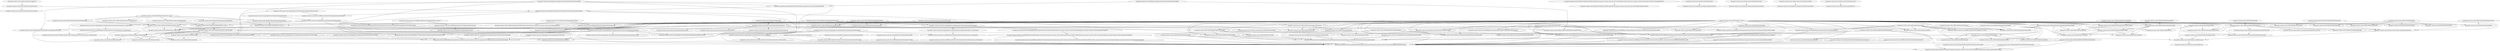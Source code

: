 digraph G {
  "org.apache.commons.math.ode.nonstiff$AdaptiveStepsizeIntegrator#filterStep(double,boolean,boolean)" -> "org.apache.commons.math.ode.nonstiff$EmbeddedRungeKuttaIntegrator#integrate(org.apache.commons.math.ode.ExpandableStatefulODE,double)";
  "org.apache.commons.math.ode.nonstiff$EmbeddedRungeKuttaIntegrator#integrate(org.apache.commons.math.ode.ExpandableStatefulODE,double)" -> "org.apache.commons.math.ode$AbstractIntegrator#integrate(org.apache.commons.math.ode.FirstOrderDifferentialEquations,double,double[],double,double[])";
  "org.apache.commons.math.util$FastMath#<clinit>()" -> "org.apache.commons.math.util$FastMath#nextUp(double)";
  "org.apache.commons.math.util$FastMath#<clinit>()" -> "org.apache.commons.math.util$FastMath#toRadians(double)";
  "org.apache.commons.math.util$FastMath#<clinit>()" -> "org.apache.commons.math.util$Precision#equals(float,float,float)";
  "org.apache.commons.math.util$FastMath#<clinit>()" -> "org.apache.commons.math.util$FastMath#log(double,double[])";
  "org.apache.commons.math.util$FastMath#<clinit>()" -> "org.apache.commons.math.util$FastMath#tan(double)";
  "org.apache.commons.math.util$FastMath#<clinit>()" -> "org.apache.commons.math.ode.nonstiff$DormandPrince853Integrator#<clinit>()";
  "org.apache.commons.math.util$FastMath#<clinit>()" -> "org.apache.commons.math.ode.nonstiff$AdaptiveStepsizeIntegrator#filterStep(double,boolean,boolean)";
  "org.apache.commons.math.util$FastMath#<clinit>()" -> "org.apache.commons.math.util$FastMath#cos(double)";
  "org.apache.commons.math.util$FastMath#<clinit>()" -> "org.apache.commons.math.util$FastMath#log10(double)";
  "org.apache.commons.math.util$FastMath#<clinit>()" -> "org.apache.commons.math.ode.nonstiff$AdaptiveStepsizeIntegrator#setStepSizeControl(double,double,double,double)";
  "org.apache.commons.math.util$FastMath#<clinit>()" -> "org.apache.commons.math.util$FastMath#expm1(double,double[])";
  "org.apache.commons.math.util$FastMath#<clinit>()" -> "org.apache.commons.math.util$FastMath#cosQ(double,double)";
  "org.apache.commons.math.util$FastMath#<clinit>()" -> "org.apache.commons.math.util$FastMath#expm1(double)";
  "org.apache.commons.math.util$FastMath#<clinit>()" -> "org.apache.commons.math.util$Precision#round(float,int,int)";
  "org.apache.commons.math.util$FastMath#<clinit>()" -> "org.apache.commons.math.util$FastMath#nextUp(float)";
  "org.apache.commons.math.util$FastMath#<clinit>()" -> "org.apache.commons.math.util$Precision#equalsIncludingNaN(float,float,float)";
  "org.apache.commons.math.util$FastMath#<clinit>()" -> "org.apache.commons.math.util$FastMath#cbrt(double)";
  "org.apache.commons.math.util$FastMath#<clinit>()" -> "org.apache.commons.math.util$FastMath#exp(double,double,double[])";
  "org.apache.commons.math.util$FastMath#<clinit>()" -> "org.apache.commons.math.util$FastMath#tanh(double)";
  "org.apache.commons.math.util$FastMath#<clinit>()" -> "org.apache.commons.math.util$FastMath#ulp(float)";
  "org.apache.commons.math.util$FastMath#<clinit>()" -> "org.apache.commons.math.util$FastMath#atanh(double)";
  "org.apache.commons.math.util$FastMath#<clinit>()" -> "org.apache.commons.math.ode.nonstiff$EmbeddedRungeKuttaIntegrator#integrate(org.apache.commons.math.ode.ExpandableStatefulODE,double)";
  "org.apache.commons.math.util$FastMath#<clinit>()" -> "org.apache.commons.math.util$FastMath#hypot(double,double)";
  "org.apache.commons.math.util$FastMath#<clinit>()" -> "org.apache.commons.math.util$FastMath#atan(double)";
  "org.apache.commons.math.util$FastMath#<clinit>()" -> "org.apache.commons.math.ode.nonstiff$AdaptiveStepsizeIntegrator#initializeStep(boolean,int,double[],double,double[],double[],double[],double[])";
  "org.apache.commons.math.util$FastMath#<clinit>()" -> "org.apache.commons.math.util$Precision#equals(double,double,double)";
  "org.apache.commons.math.util$FastMath#<clinit>()" -> "org.apache.commons.math.util$FastMath#log(double)";
  "org.apache.commons.math.util$FastMath#<clinit>()" -> "org.apache.commons.math.util$FastMath#acos(double)";
  "org.apache.commons.math.util$FastMath#<clinit>()" -> "org.apache.commons.math.util$FastMath#ulp(double)";
  "org.apache.commons.math.util$FastMath#<clinit>()" -> "org.apache.commons.math.util$FastMath#log1p(double)";
  "org.apache.commons.math.util$FastMath#<clinit>()" -> "org.apache.commons.math.util$FastMath#toDegrees(double)";
  "org.apache.commons.math.util$FastMath#<clinit>()" -> "org.apache.commons.math.ode.nonstiff$DormandPrince853Integrator#estimateError(double[][],double[],double[],double)";
  "org.apache.commons.math.util$FastMath#<clinit>()" -> "org.apache.commons.math.util$FastMath#main(java.lang.String[])";
  "org.apache.commons.math.util$FastMath#<clinit>()" -> "org.apache.commons.math.util$FastMath#round(float)";
  "org.apache.commons.math.util$FastMath#<clinit>()" -> "org.apache.commons.math.util$Precision#equalsIncludingNaN(double,double,double)";
  "org.apache.commons.math.util$FastMath#<clinit>()" -> "org.apache.commons.math.util$FastMath#cosh(double)";
  "org.apache.commons.math.util$FastMath#<clinit>()" -> "org.apache.commons.math.util$FastMath#asin(double)";
  "org.apache.commons.math.util$FastMath#<clinit>()" -> "org.apache.commons.math.util$FastMath#log(double,double)";
  "org.apache.commons.math.util$FastMath#<clinit>()" -> "org.apache.commons.math.util$FastMath#sin(double)";
  "org.apache.commons.math.util$FastMath#<clinit>()" -> "org.apache.commons.math.util$FastMath#reducePayneHanek(double,double[])";
  "org.apache.commons.math.util$FastMath#<clinit>()" -> "org.apache.commons.math.ode$AbstractIntegrator#sanityChecks(org.apache.commons.math.ode.ExpandableStatefulODE,double)";
  "org.apache.commons.math.util$FastMath#<clinit>()" -> "org.apache.commons.math.util$FastMath#tanQ(double,double,boolean)";
  "org.apache.commons.math.util$FastMath#<clinit>()" -> "org.apache.commons.math.util$Precision#equals(double,double,int)";
  "org.apache.commons.math.util$FastMath#<clinit>()" -> "org.apache.commons.math.util$FastMath$ExpFracTable#<clinit>()";
  "org.apache.commons.math.util$FastMath#<clinit>()" -> "org.apache.commons.math.util$FastMath#pow(double,double)";
  "org.apache.commons.math.util$FastMath#<clinit>()" -> "org.apache.commons.math.util$FastMath#acosh(double)";
  "org.apache.commons.math.util$FastMath#<clinit>()" -> "org.apache.commons.math.util$FastMath#exp(double)";
  "org.apache.commons.math.util$FastMath#<clinit>()" -> "org.apache.commons.math.util$Precision#roundUnscaled(double,double,int)";
  "org.apache.commons.math.util$FastMath#<clinit>()" -> "org.apache.commons.math.ode.nonstiff$AdaptiveStepsizeIntegrator#setStepSizeControl(double,double,double[],double[])";
  "org.apache.commons.math.util$FastMath#<clinit>()" -> "org.apache.commons.math.util$FastMath#sinQ(double,double)";
  "org.apache.commons.math.util$FastMath#<clinit>()" -> "org.apache.commons.math.util$FastMath#asinh(double)";
  "org.apache.commons.math.util$FastMath#<clinit>()" -> "org.apache.commons.math.ode.nonstiff$AdaptiveStepsizeIntegrator#resetInternalState()";
  "org.apache.commons.math.util$FastMath#<clinit>()" -> "org.apache.commons.math.util$FastMath$lnMant#<clinit>()";
  "org.apache.commons.math.util$FastMath#<clinit>()" -> "org.apache.commons.math.util$FastMath#atan2(double,double)";
  "org.apache.commons.math.util$FastMath#<clinit>()" -> "org.apache.commons.math.util$FastMath#round(double)";
  "org.apache.commons.math.util$FastMath#<clinit>()" -> "org.apache.commons.math.util$FastMath#atan(double,double,boolean)";
  "org.apache.commons.math.util$FastMath#<clinit>()" -> "org.apache.commons.math.util$FastMath$ExpIntTable#<clinit>()";
  "org.apache.commons.math.util$FastMath#<clinit>()" -> "org.apache.commons.math.util$FastMath#sinh(double)";
  "org.apache.commons.math.util$FastMath#<clinit>()" -> "org.apache.commons.math.util$FastMath#ceil(double)";
  "org.apache.commons.math.util$FastMath#<clinit>()" -> "org.apache.commons.math.util$FastMath#rint(double)";
  "org.apache.commons.math.util$FastMath#<clinit>()" -> "org.apache.commons.math.util$Precision#equals(float,float,int)";
  "org.apache.commons.math.ode$AbstractIntegrator#addEventHandler(org.apache.commons.math.ode.events.EventHandler,double,double,int,org.apache.commons.math.analysis.solvers.UnivariateRealSolver)" -> "org.apache.commons.math.ode$AbstractIntegrator#addEventHandler(org.apache.commons.math.ode.events.EventHandler,double,double,int)";
  "org.apache.commons.math.ode.sampling$AbstractStepInterpolator#reinitialize(double[],boolean,org.apache.commons.math.ode.EquationsMapper,org.apache.commons.math.ode.EquationsMapper[])" -> "org.apache.commons.math.ode.nonstiff$RungeKuttaStepInterpolator#reinitialize(org.apache.commons.math.ode.AbstractIntegrator,double[],double[][],boolean,org.apache.commons.math.ode.EquationsMapper,org.apache.commons.math.ode.EquationsMapper[])";
  "org.apache.commons.math.ode.nonstiff$RungeKuttaStepInterpolator#reinitialize(org.apache.commons.math.ode.AbstractIntegrator,double[],double[][],boolean,org.apache.commons.math.ode.EquationsMapper,org.apache.commons.math.ode.EquationsMapper[])" -> "org.apache.commons.math.ode.nonstiff$DormandPrince853StepInterpolator#reinitialize(org.apache.commons.math.ode.AbstractIntegrator,double[],double[][],boolean,org.apache.commons.math.ode.EquationsMapper,org.apache.commons.math.ode.EquationsMapper[])";
  "org.apache.commons.math.ode.nonstiff$RungeKuttaStepInterpolator#reinitialize(org.apache.commons.math.ode.AbstractIntegrator,double[],double[][],boolean,org.apache.commons.math.ode.EquationsMapper,org.apache.commons.math.ode.EquationsMapper[])" -> "org.apache.commons.math.ode.nonstiff$EmbeddedRungeKuttaIntegrator#integrate(org.apache.commons.math.ode.ExpandableStatefulODE,double)";
  "org.apache.commons.math.ode.sampling$AbstractStepInterpolator#readBaseExternal(java.io.ObjectInput)" -> "org.apache.commons.math.ode.nonstiff$RungeKuttaStepInterpolator#readExternal(java.io.ObjectInput)";
  "org.apache.commons.math.ode.nonstiff$RungeKuttaStepInterpolator#readExternal(java.io.ObjectInput)" -> "org.apache.commons.math.ode.nonstiff$DormandPrince853StepInterpolator#readExternal(java.io.ObjectInput)";
  "org.apache.commons.math.util$FastMath#abs(double)" -> "org.apache.commons.math.ode$AbstractIntegrator#sanityChecks(org.apache.commons.math.ode.ExpandableStatefulODE,double)";
  "org.apache.commons.math.util$FastMath#abs(double)" -> "org.apache.commons.math.ode.nonstiff$AdaptiveStepsizeIntegrator#setStepSizeControl(double,double,double[],double[])";
  "org.apache.commons.math.util$FastMath#abs(double)" -> "org.apache.commons.math.util$FastMath#hypot(double,double)";
  "org.apache.commons.math.util$FastMath#abs(double)" -> "org.apache.commons.math.util$FastMath#ulp(double)";
  "org.apache.commons.math.util$FastMath#abs(double)" -> "org.apache.commons.math.ode.nonstiff$AdaptiveStepsizeIntegrator#filterStep(double,boolean,boolean)";
  "org.apache.commons.math.util$FastMath#abs(double)" -> "org.apache.commons.math.ode.nonstiff$AdaptiveStepsizeIntegrator#initializeStep(boolean,int,double[],double,double[],double[],double[],double[])";
  "org.apache.commons.math.util$FastMath#abs(double)" -> "org.apache.commons.math.ode.nonstiff$DormandPrince853Integrator#estimateError(double[][],double[],double[],double)";
  "org.apache.commons.math.util$FastMath#abs(double)" -> "org.apache.commons.math.ode.nonstiff$AdaptiveStepsizeIntegrator#setStepSizeControl(double,double,double,double)";
  "org.apache.commons.math.util$FastMath#abs(double)" -> "org.apache.commons.math.util$Precision#equalsIncludingNaN(double,double,double)";
  "org.apache.commons.math.util$FastMath#abs(double)" -> "org.apache.commons.math.util$Precision#equals(double,double,double)";
  "org.apache.commons.math.util$FastMath#abs(double)" -> "org.apache.commons.math.ode.nonstiff$EmbeddedRungeKuttaIntegrator#integrate(org.apache.commons.math.ode.ExpandableStatefulODE,double)";
  "org.apache.commons.math.ode$AbstractIntegrator#sanityChecks(org.apache.commons.math.ode.ExpandableStatefulODE,double)" -> "org.apache.commons.math.ode.nonstiff$AdaptiveStepsizeIntegrator#sanityChecks(org.apache.commons.math.ode.ExpandableStatefulODE,double)";
  "org.apache.commons.math.ode$ExpandableStatefulODE#setCompleteState(double[])" -> "org.apache.commons.math.ode.nonstiff$EmbeddedRungeKuttaIntegrator#integrate(org.apache.commons.math.ode.ExpandableStatefulODE,double)";
  "org.apache.commons.math.ode.sampling$AbstractStepInterpolator#setInterpolatedTime(double)" -> "org.apache.commons.math.ode.sampling$AbstractStepInterpolator#storeTime(double)";
  "org.apache.commons.math.ode.sampling$AbstractStepInterpolator#setInterpolatedTime(double)" -> "org.apache.commons.math.ode$AbstractIntegrator#acceptStep(org.apache.commons.math.ode.sampling.AbstractStepInterpolator,double[],double[],double)";
  "org.apache.commons.math.ode.sampling$AbstractStepInterpolator#setInterpolatedTime(double)" -> "org.apache.commons.math.ode.nonstiff$RungeKuttaStepInterpolator#readExternal(java.io.ObjectInput)";
  "org.apache.commons.math.ode.sampling$AbstractStepInterpolator#storeTime(double)" -> "org.apache.commons.math.ode.nonstiff$EmbeddedRungeKuttaIntegrator#integrate(org.apache.commons.math.ode.ExpandableStatefulODE,double)";
  "org.apache.commons.math.ode.sampling$AbstractStepInterpolator#storeTime(double)" -> "org.apache.commons.math.ode.nonstiff$DormandPrince853StepInterpolator#storeTime(double)";
  "org.apache.commons.math.util$Incrementor#incrementCount()" -> "org.apache.commons.math.ode$AbstractIntegrator#computeDerivatives(double,double[],double[])";
  "org.apache.commons.math.util$Incrementor#incrementCount()" -> "org.apache.commons.math.util$Incrementor#incrementCount(int)";
  "org.apache.commons.math.ode$AbstractIntegrator#computeDerivatives(double,double[],double[])" -> "org.apache.commons.math.ode.nonstiff$EmbeddedRungeKuttaIntegrator#integrate(org.apache.commons.math.ode.ExpandableStatefulODE,double)";
  "org.apache.commons.math.ode$AbstractIntegrator#computeDerivatives(double,double[],double[])" -> "org.apache.commons.math.ode$AbstractIntegrator#acceptStep(org.apache.commons.math.ode.sampling.AbstractStepInterpolator,double[],double[],double)";
  "org.apache.commons.math.ode$AbstractIntegrator#computeDerivatives(double,double[],double[])" -> "org.apache.commons.math.ode.nonstiff$DormandPrince853StepInterpolator#doFinalize()";
  "org.apache.commons.math.ode$AbstractIntegrator#computeDerivatives(double,double[],double[])" -> "org.apache.commons.math.ode.nonstiff$AdaptiveStepsizeIntegrator#initializeStep(boolean,int,double[],double,double[],double[],double[],double[])";
  "org.apache.commons.math.util$Precision#equals(float,float,int)" -> "org.apache.commons.math.util$Precision#equalsIncludingNaN(float,float,int)";
  "org.apache.commons.math.util$Precision#equals(float,float,int)" -> "org.apache.commons.math.util$Precision#equalsIncludingNaN(float,float)";
  "org.apache.commons.math.util$Precision#equals(float,float,int)" -> "org.apache.commons.math.util$Precision#equals(float,float,float)";
  "org.apache.commons.math.util$Precision#equals(float,float,int)" -> "org.apache.commons.math.util$Precision#equals(float,float)";
  "org.apache.commons.math.util$FastMath#log(double,double[])" -> "org.apache.commons.math.util$FastMath#log(double)";
  "org.apache.commons.math.util$FastMath#log(double,double[])" -> "org.apache.commons.math.util$FastMath#pow(double,double)";
  "org.apache.commons.math.util$FastMath#log(double,double[])" -> "org.apache.commons.math.util$FastMath#log1p(double)";
  "org.apache.commons.math.util$FastMath#log(double,double[])" -> "org.apache.commons.math.util$FastMath#log10(double)";
  "org.apache.commons.math.util$FastMath#log(double)" -> "org.apache.commons.math.util$FastMath#asinh(double)";
  "org.apache.commons.math.util$FastMath#log(double)" -> "org.apache.commons.math.util$FastMath#acosh(double)";
  "org.apache.commons.math.util$FastMath#log(double)" -> "org.apache.commons.math.util$FastMath#atanh(double)";
  "org.apache.commons.math.util$FastMath#log(double)" -> "org.apache.commons.math.util$FastMath#log(double,double)";
  "org.apache.commons.math.util$FastMathLiteralArrays#<clinit>()" -> "org.apache.commons.math.util$FastMath$lnMant#<clinit>()";
  "org.apache.commons.math.util$FastMathLiteralArrays#<clinit>()" -> "org.apache.commons.math.util$FastMathLiteralArrays#loadExpIntB()";
  "org.apache.commons.math.util$FastMathLiteralArrays#<clinit>()" -> "org.apache.commons.math.util$FastMathLiteralArrays#loadExpIntA()";
  "org.apache.commons.math.util$FastMathLiteralArrays#<clinit>()" -> "org.apache.commons.math.util$FastMathLiteralArrays#loadLnMant()";
  "org.apache.commons.math.util$FastMathLiteralArrays#<clinit>()" -> "org.apache.commons.math.util$FastMath$ExpIntTable#<clinit>()";
  "org.apache.commons.math.util$FastMathLiteralArrays#<clinit>()" -> "org.apache.commons.math.util$FastMathLiteralArrays#loadExpFracA()";
  "org.apache.commons.math.util$FastMathLiteralArrays#<clinit>()" -> "org.apache.commons.math.util$FastMathLiteralArrays#loadExpFracB()";
  "org.apache.commons.math.util$FastMathLiteralArrays#<clinit>()" -> "org.apache.commons.math.util$FastMath$ExpFracTable#<clinit>()";
  "org.apache.commons.math.util$FastMath$lnMant#<clinit>()" -> "org.apache.commons.math.util$FastMath#log(double,double[])";
  "org.apache.commons.math.util$FastMath$lnMant#<clinit>()" -> "org.apache.commons.math.util$FastMath#main(java.lang.String[])";
  "org.apache.commons.math.ode.nonstiff$DormandPrince853StepInterpolator#storeTime(double)" -> "org.apache.commons.math.ode.nonstiff$EmbeddedRungeKuttaIntegrator#integrate(org.apache.commons.math.ode.ExpandableStatefulODE,double)";
  "org.apache.commons.math.util$FastMath#reducePayneHanek(double,double[])" -> "org.apache.commons.math.util$FastMath#cos(double)";
  "org.apache.commons.math.util$FastMath#reducePayneHanek(double,double[])" -> "org.apache.commons.math.util$FastMath#sin(double)";
  "org.apache.commons.math.util$FastMath#reducePayneHanek(double,double[])" -> "org.apache.commons.math.util$FastMath#tan(double)";
  "org.apache.commons.math.ode.nonstiff$DormandPrince853StepInterpolator#doCopy()" -> "org.apache.commons.math.ode.sampling$AbstractStepInterpolator#copy()";
  "org.apache.commons.math.ode.sampling$AbstractStepInterpolator#copy()" -> "org.apache.commons.math.ode.nonstiff$EmbeddedRungeKuttaIntegrator#integrate(org.apache.commons.math.ode.ExpandableStatefulODE,double)";
  "org.apache.commons.math.ode$ExpandableStatefulODE#setPrimaryState(double[])" -> "org.apache.commons.math.ode$AbstractIntegrator#integrate(org.apache.commons.math.ode.FirstOrderDifferentialEquations,double,double[],double,double[])";
  "org.apache.commons.math.ode$EquationsMapper#extractEquationData(double[],double[])" -> "org.apache.commons.math.ode.sampling$AbstractStepInterpolator#getInterpolatedSecondaryState(int)";
  "org.apache.commons.math.ode$EquationsMapper#extractEquationData(double[],double[])" -> "org.apache.commons.math.ode$ExpandableStatefulODE#computeDerivatives(double,double[],double[])";
  "org.apache.commons.math.ode$EquationsMapper#extractEquationData(double[],double[])" -> "org.apache.commons.math.ode.sampling$AbstractStepInterpolator#getInterpolatedSecondaryDerivatives(int)";
  "org.apache.commons.math.ode$EquationsMapper#extractEquationData(double[],double[])" -> "org.apache.commons.math.ode.sampling$AbstractStepInterpolator#getInterpolatedDerivatives()";
  "org.apache.commons.math.ode$EquationsMapper#extractEquationData(double[],double[])" -> "org.apache.commons.math.ode$ExpandableStatefulODE#setCompleteState(double[])";
  "org.apache.commons.math.ode$EquationsMapper#extractEquationData(double[],double[])" -> "org.apache.commons.math.ode.sampling$AbstractStepInterpolator#getInterpolatedState()";
  "org.apache.commons.math.util$FastMathLiteralArrays#loadExpFracB()" -> "org.apache.commons.math.util$FastMath$ExpFracTable#<clinit>()";
  "org.apache.commons.math.util$FastMath$ExpFracTable#<clinit>()" -> "org.apache.commons.math.util$FastMath#exp(double,double,double[])";
  "org.apache.commons.math.util$FastMath$ExpFracTable#<clinit>()" -> "org.apache.commons.math.util$FastMath#main(java.lang.String[])";
  "org.apache.commons.math.util$FastMath$ExpFracTable#<clinit>()" -> "org.apache.commons.math.util$FastMath#expm1(double,double[])";
  "org.apache.commons.math.ode$AbstractIntegrator#setEquations(org.apache.commons.math.ode.ExpandableStatefulODE)" -> "org.apache.commons.math.ode.nonstiff$EmbeddedRungeKuttaIntegrator#integrate(org.apache.commons.math.ode.ExpandableStatefulODE,double)";
  "org.apache.commons.math.util$Precision#equalsIncludingNaN(float,float)" -> "org.apache.commons.math.util$Precision#equalsIncludingNaN(float,float,float)";
  "org.apache.commons.math.util$FastMath#sqrt(double)" -> "org.apache.commons.math.ode.nonstiff$DormandPrince853Integrator#estimateError(double[][],double[],double[],double)";
  "org.apache.commons.math.util$FastMath#sqrt(double)" -> "org.apache.commons.math.util$FastMath#asinh(double)";
  "org.apache.commons.math.util$FastMath#sqrt(double)" -> "org.apache.commons.math.util$FastMath#asin(double)";
  "org.apache.commons.math.util$FastMath#sqrt(double)" -> "org.apache.commons.math.util$FastMath#acosh(double)";
  "org.apache.commons.math.util$FastMath#sqrt(double)" -> "org.apache.commons.math.util$FastMath#hypot(double,double)";
  "org.apache.commons.math.util$FastMath#sqrt(double)" -> "org.apache.commons.math.ode.nonstiff$DormandPrince853Integrator#<clinit>()";
  "org.apache.commons.math.util$FastMath#sqrt(double)" -> "org.apache.commons.math.util$FastMath#acos(double)";
  "org.apache.commons.math.util$FastMath#sqrt(double)" -> "org.apache.commons.math.ode.nonstiff$AdaptiveStepsizeIntegrator#initializeStep(boolean,int,double[],double,double[],double[],double[],double[])";
  "org.apache.commons.math.util$FastMath#sqrt(double)" -> "org.apache.commons.math.ode.nonstiff$AdaptiveStepsizeIntegrator#resetInternalState()";
  "org.apache.commons.math.ode.nonstiff$DormandPrince853Integrator#estimateError(double[][],double[],double[],double)" -> "org.apache.commons.math.ode.nonstiff$EmbeddedRungeKuttaIntegrator#integrate(org.apache.commons.math.ode.ExpandableStatefulODE,double)";
  "org.apache.commons.math.util$FastMath#doubleHighPart(double)" -> "org.apache.commons.math.util$FastMath#toDegrees(double)";
  "org.apache.commons.math.util$FastMath#doubleHighPart(double)" -> "org.apache.commons.math.util$FastMath#acos(double)";
  "org.apache.commons.math.util$FastMath#doubleHighPart(double)" -> "org.apache.commons.math.util$FastMath#toRadians(double)";
  "org.apache.commons.math.util$FastMath#doubleHighPart(double)" -> "org.apache.commons.math.util$FastMath#atan2(double,double)";
  "org.apache.commons.math.util$Incrementor#getCount()" -> "org.apache.commons.math.ode$AbstractIntegrator#getEvaluations()";
  "org.apache.commons.math.util$FastMath#expm1(double,double[])" -> "org.apache.commons.math.util$FastMath#tanh(double)";
  "org.apache.commons.math.util$FastMath#expm1(double,double[])" -> "org.apache.commons.math.util$FastMath#sinh(double)";
  "org.apache.commons.math.util$FastMath#expm1(double,double[])" -> "org.apache.commons.math.util$FastMath#expm1(double)";
  "org.apache.commons.math.util$FastMath#atan(double,double,boolean)" -> "org.apache.commons.math.util$FastMath#atan2(double,double)";
  "org.apache.commons.math.util$FastMath#atan(double,double,boolean)" -> "org.apache.commons.math.util$FastMath#asin(double)";
  "org.apache.commons.math.util$FastMath#atan(double,double,boolean)" -> "org.apache.commons.math.util$FastMath#acos(double)";
  "org.apache.commons.math.util$FastMath#atan(double,double,boolean)" -> "org.apache.commons.math.util$FastMath#atan(double)";
  "org.apache.commons.math.util$FastMathLiteralArrays#loadExpIntB()" -> "org.apache.commons.math.util$FastMath$ExpIntTable#<clinit>()";
  "org.apache.commons.math.util$FastMath$ExpIntTable#<clinit>()" -> "org.apache.commons.math.util$FastMath#main(java.lang.String[])";
  "org.apache.commons.math.util$FastMath$ExpIntTable#<clinit>()" -> "org.apache.commons.math.util$FastMath#exp(double,double,double[])";
  "org.apache.commons.math.ode.nonstiff$AdaptiveStepsizeIntegrator#sanityChecks(org.apache.commons.math.ode.ExpandableStatefulODE,double)" -> "org.apache.commons.math.ode.nonstiff$EmbeddedRungeKuttaIntegrator#integrate(org.apache.commons.math.ode.ExpandableStatefulODE,double)";
  "org.apache.commons.math.ode.sampling$AbstractStepInterpolator#setSoftCurrentTime(double)" -> "org.apache.commons.math.ode$AbstractIntegrator#acceptStep(org.apache.commons.math.ode.sampling.AbstractStepInterpolator,double[],double[],double)";
  "org.apache.commons.math.ode$AbstractIntegrator#acceptStep(org.apache.commons.math.ode.sampling.AbstractStepInterpolator,double[],double[],double)" -> "org.apache.commons.math.ode.nonstiff$EmbeddedRungeKuttaIntegrator#integrate(org.apache.commons.math.ode.ExpandableStatefulODE,double)";
  "org.apache.commons.math.ode$EquationsMapper#getDimension()" -> "org.apache.commons.math.ode.sampling$AbstractStepInterpolator#allocateInterpolatedArrays(int)";
  "org.apache.commons.math.ode$EquationsMapper#getDimension()" -> "org.apache.commons.math.ode.nonstiff$AdaptiveStepsizeIntegrator#sanityChecks(org.apache.commons.math.ode.ExpandableStatefulODE,double)";
  "org.apache.commons.math.ode$EquationsMapper#getDimension()" -> "org.apache.commons.math.ode$ExpandableStatefulODE#getTotalDimension()";
  "org.apache.commons.math.ode$EquationsMapper#getDimension()" -> "org.apache.commons.math.ode$ExpandableStatefulODE#addSecondaryEquations(org.apache.commons.math.ode.SecondaryEquations)";
  "org.apache.commons.math.ode.sampling$AbstractStepInterpolator#allocateInterpolatedArrays(int)" -> "org.apache.commons.math.ode.sampling$AbstractStepInterpolator#readBaseExternal(java.io.ObjectInput)";
  "org.apache.commons.math.ode.sampling$AbstractStepInterpolator#allocateInterpolatedArrays(int)" -> "org.apache.commons.math.ode.sampling$AbstractStepInterpolator#reinitialize(double[],boolean,org.apache.commons.math.ode.EquationsMapper,org.apache.commons.math.ode.EquationsMapper[])";
  "org.apache.commons.math.util$FastMath#abs(int)" -> "org.apache.commons.math.util$Precision#equals(float,float,int)";
  "org.apache.commons.math.util$FastMath#cosQ(double,double)" -> "org.apache.commons.math.util$FastMath#cos(double)";
  "org.apache.commons.math.util$FastMath#cosQ(double,double)" -> "org.apache.commons.math.util$FastMath#sin(double)";
  "org.apache.commons.math.util$Precision#equalsIncludingNaN(double,double)" -> "org.apache.commons.math.util$Precision#equalsIncludingNaN(double,double,double)";
  "org.apache.commons.math.ode$EquationsMapper#getFirstIndex()" -> "org.apache.commons.math.ode$ExpandableStatefulODE#getTotalDimension()";
  "org.apache.commons.math.ode$EquationsMapper#getFirstIndex()" -> "org.apache.commons.math.ode$ExpandableStatefulODE#addSecondaryEquations(org.apache.commons.math.ode.SecondaryEquations)";
  "org.apache.commons.math.ode$ExpandableStatefulODE#getTotalDimension()" -> "org.apache.commons.math.ode$ExpandableStatefulODE#getCompleteState()";
  "org.apache.commons.math.ode$ExpandableStatefulODE#getTotalDimension()" -> "org.apache.commons.math.ode$ExpandableStatefulODE#setCompleteState(double[])";
  "org.apache.commons.math.util$FastMath#exp(double)" -> "org.apache.commons.math.util$FastMath#cosh(double)";
  "org.apache.commons.math.util$FastMath#exp(double)" -> "org.apache.commons.math.util$FastMath#sinh(double)";
  "org.apache.commons.math.util$FastMath#floor(double)" -> "org.apache.commons.math.util$FastMath#ceil(double)";
  "org.apache.commons.math.util$FastMath#floor(double)" -> "org.apache.commons.math.util$FastMath#round(float)";
  "org.apache.commons.math.util$FastMath#floor(double)" -> "org.apache.commons.math.util$FastMath#rint(double)";
  "org.apache.commons.math.util$FastMath#floor(double)" -> "org.apache.commons.math.util$Precision#roundUnscaled(double,double,int)";
  "org.apache.commons.math.util$FastMath#floor(double)" -> "org.apache.commons.math.util$FastMath#round(double)";
  "org.apache.commons.math.util$FastMath#ceil(double)" -> "org.apache.commons.math.util$Precision#roundUnscaled(double,double,int)";
  "org.apache.commons.math.util$FastMath#exp(double,double,double[])" -> "org.apache.commons.math.util$FastMath#sinh(double)";
  "org.apache.commons.math.util$FastMath#exp(double,double,double[])" -> "org.apache.commons.math.util$FastMath#tanh(double)";
  "org.apache.commons.math.util$FastMath#exp(double,double,double[])" -> "org.apache.commons.math.util$FastMath#exp(double)";
  "org.apache.commons.math.util$FastMath#exp(double,double,double[])" -> "org.apache.commons.math.util$FastMath#expm1(double,double[])";
  "org.apache.commons.math.util$FastMath#exp(double,double,double[])" -> "org.apache.commons.math.util$FastMath#cosh(double)";
  "org.apache.commons.math.util$FastMath#exp(double,double,double[])" -> "org.apache.commons.math.util$FastMath#pow(double,double)";
  "org.apache.commons.math.util$Precision#round(float,int,int)" -> "org.apache.commons.math.util$Precision#round(float,int)";
  "org.apache.commons.math.util$Precision#equals(double,double,int)" -> "org.apache.commons.math.util$Precision#equals(double,double)";
  "org.apache.commons.math.util$Precision#equals(double,double,int)" -> "org.apache.commons.math.util$Precision#equals(double,double,double)";
  "org.apache.commons.math.util$Precision#equals(double,double,int)" -> "org.apache.commons.math.util$Precision#equalsIncludingNaN(double,double)";
  "org.apache.commons.math.util$Precision#equals(double,double,int)" -> "org.apache.commons.math.ode$AbstractIntegrator#acceptStep(org.apache.commons.math.ode.sampling.AbstractStepInterpolator,double[],double[],double)";
  "org.apache.commons.math.util$Precision#equals(double,double,int)" -> "org.apache.commons.math.util$Precision#compareTo(double,double,int)";
  "org.apache.commons.math.util$Precision#equals(double,double,int)" -> "org.apache.commons.math.util$Precision#equalsIncludingNaN(double,double,int)";
  "org.apache.commons.math.util$FastMath#sinQ(double,double)" -> "org.apache.commons.math.util$FastMath#cosQ(double,double)";
  "org.apache.commons.math.util$FastMath#sinQ(double,double)" -> "org.apache.commons.math.util$FastMath#cos(double)";
  "org.apache.commons.math.util$FastMath#sinQ(double,double)" -> "org.apache.commons.math.util$FastMath#sin(double)";
  "org.apache.commons.math.util$Precision#equals(double,double,double)" -> "org.apache.commons.math.util$Precision#compareTo(double,double,double)";
  "org.apache.commons.math.ode.nonstiff$DormandPrince853StepInterpolator#<clinit>()" -> "org.apache.commons.math.ode.nonstiff$DormandPrince853StepInterpolator#computeInterpolatedStateAndDerivatives(double,double)";
  "org.apache.commons.math.ode.nonstiff$DormandPrince853StepInterpolator#<clinit>()" -> "org.apache.commons.math.ode.nonstiff$DormandPrince853StepInterpolator#doCopy()";
  "org.apache.commons.math.ode.nonstiff$DormandPrince853StepInterpolator#computeInterpolatedStateAndDerivatives(double,double)" -> "org.apache.commons.math.ode.sampling$AbstractStepInterpolator#evaluateCompleteInterpolatedState()";
  "org.apache.commons.math.util$FastMath#max(double,double)" -> "org.apache.commons.math.ode.nonstiff$DormandPrince853Integrator#estimateError(double[][],double[],double[],double)";
  "org.apache.commons.math.util$FastMath#max(double,double)" -> "org.apache.commons.math.ode$AbstractIntegrator#sanityChecks(org.apache.commons.math.ode.ExpandableStatefulODE,double)";
  "org.apache.commons.math.util$FastMath#max(double,double)" -> "org.apache.commons.math.ode.nonstiff$EmbeddedRungeKuttaIntegrator#integrate(org.apache.commons.math.ode.ExpandableStatefulODE,double)";
  "org.apache.commons.math.util$FastMath#max(double,double)" -> "org.apache.commons.math.ode.nonstiff$AdaptiveStepsizeIntegrator#initializeStep(boolean,int,double[],double,double[],double[],double[],double[])";
  "org.apache.commons.math.ode$AbstractIntegrator#initIntegration(double,double[],double)" -> "org.apache.commons.math.ode.nonstiff$EmbeddedRungeKuttaIntegrator#integrate(org.apache.commons.math.ode.ExpandableStatefulODE,double)";
  "org.apache.commons.math.ode$AbstractIntegrator#setStateInitialized(boolean)" -> "org.apache.commons.math.ode$AbstractIntegrator#initIntegration(double,double[],double)";
  "org.apache.commons.math.util$FastMath#tanQ(double,double,boolean)" -> "org.apache.commons.math.util$FastMath#tan(double)";
  "org.apache.commons.math.ode$ExpandableStatefulODE#getPrimaryMapper()" -> "org.apache.commons.math.ode.nonstiff$EmbeddedRungeKuttaIntegrator#integrate(org.apache.commons.math.ode.ExpandableStatefulODE,double)";
  "org.apache.commons.math.ode$ExpandableStatefulODE#getPrimaryMapper()" -> "org.apache.commons.math.ode.nonstiff$AdaptiveStepsizeIntegrator#sanityChecks(org.apache.commons.math.ode.ExpandableStatefulODE,double)";
  "org.apache.commons.math.ode$ExpandableStatefulODE#getCompleteState()" -> "org.apache.commons.math.ode.nonstiff$EmbeddedRungeKuttaIntegrator#integrate(org.apache.commons.math.ode.ExpandableStatefulODE,double)";
  "org.apache.commons.math.ode.sampling$AbstractStepInterpolator#finalizeStep()" -> "org.apache.commons.math.ode.nonstiff$DormandPrince853StepInterpolator#writeExternal(java.io.ObjectOutput)";
  "org.apache.commons.math.ode.sampling$AbstractStepInterpolator#finalizeStep()" -> "org.apache.commons.math.ode.sampling$AbstractStepInterpolator#copy()";
  "org.apache.commons.math.ode.sampling$AbstractStepInterpolator#finalizeStep()" -> "org.apache.commons.math.ode.nonstiff$DormandPrince853StepInterpolator#computeInterpolatedStateAndDerivatives(double,double)";
  "org.apache.commons.math.ode.sampling$AbstractStepInterpolator#finalizeStep()" -> "org.apache.commons.math.ode.sampling$AbstractStepInterpolator#writeBaseExternal(java.io.ObjectOutput)";
  "org.apache.commons.math.util$FastMathLiteralArrays#loadExpIntA()" -> "org.apache.commons.math.util$FastMath$ExpIntTable#<clinit>()";
  "org.apache.commons.math.ode$ExpandableStatefulODE#computeDerivatives(double,double[],double[])" -> "org.apache.commons.math.ode$AbstractIntegrator#computeDerivatives(double,double[],double[])";
  "org.apache.commons.math.ode.sampling$AbstractStepInterpolator#evaluateCompleteInterpolatedState()" -> "org.apache.commons.math.ode.sampling$AbstractStepInterpolator#getInterpolatedState()";
  "org.apache.commons.math.ode.sampling$AbstractStepInterpolator#evaluateCompleteInterpolatedState()" -> "org.apache.commons.math.ode.sampling$AbstractStepInterpolator#getInterpolatedSecondaryState(int)";
  "org.apache.commons.math.ode.sampling$AbstractStepInterpolator#evaluateCompleteInterpolatedState()" -> "org.apache.commons.math.ode.sampling$AbstractStepInterpolator#getInterpolatedDerivatives()";
  "org.apache.commons.math.ode.sampling$AbstractStepInterpolator#evaluateCompleteInterpolatedState()" -> "org.apache.commons.math.ode.sampling$AbstractStepInterpolator#getInterpolatedSecondaryDerivatives(int)";
  "org.apache.commons.math.ode.sampling$AbstractStepInterpolator#getInterpolatedState()" -> "org.apache.commons.math.ode$AbstractIntegrator#acceptStep(org.apache.commons.math.ode.sampling.AbstractStepInterpolator,double[],double[],double)";
  "org.apache.commons.math.ode.nonstiff$AdaptiveStepsizeIntegrator#resetInternalState()" -> "org.apache.commons.math.ode.nonstiff$EmbeddedRungeKuttaIntegrator#integrate(org.apache.commons.math.ode.ExpandableStatefulODE,double)";
  "org.apache.commons.math.util$FastMath#pow(double,double)" -> "org.apache.commons.math.util$Precision#round(float,int,int)";
  "org.apache.commons.math.util$FastMath#pow(double,double)" -> "org.apache.commons.math.ode.nonstiff$EmbeddedRungeKuttaIntegrator#integrate(org.apache.commons.math.ode.ExpandableStatefulODE,double)";
  "org.apache.commons.math.util$FastMath#pow(double,double)" -> "org.apache.commons.math.ode.nonstiff$AdaptiveStepsizeIntegrator#initializeStep(boolean,int,double[],double,double[],double[],double[],double[])";
  "org.apache.commons.math.util$Precision#roundUnscaled(double,double,int)" -> "org.apache.commons.math.util$Precision#round(float,int,int)";
  "org.apache.commons.math.util$FastMathLiteralArrays#loadLnMant()" -> "org.apache.commons.math.util$FastMath$lnMant#<clinit>()";
  "org.apache.commons.math.ode.nonstiff$DormandPrince853StepInterpolator#reinitialize(org.apache.commons.math.ode.AbstractIntegrator,double[],double[][],boolean,org.apache.commons.math.ode.EquationsMapper,org.apache.commons.math.ode.EquationsMapper[])" -> "org.apache.commons.math.ode.nonstiff$EmbeddedRungeKuttaIntegrator#integrate(org.apache.commons.math.ode.ExpandableStatefulODE,double)";
  "org.apache.commons.math.ode$ExpandableStatefulODE#getPrimaryState()" -> "org.apache.commons.math.ode$AbstractIntegrator#integrate(org.apache.commons.math.ode.FirstOrderDifferentialEquations,double,double[],double,double[])";
  "org.apache.commons.math.util$FastMath#nextAfter(float,double)" -> "org.apache.commons.math.util$FastMath#nextUp(float)";
  "org.apache.commons.math.ode.nonstiff$AdaptiveStepsizeIntegrator#initializeStep(boolean,int,double[],double,double[],double[],double[],double[])" -> "org.apache.commons.math.ode.nonstiff$EmbeddedRungeKuttaIntegrator#integrate(org.apache.commons.math.ode.ExpandableStatefulODE,double)";
  "org.apache.commons.math.ode$ExpandableStatefulODE#getSecondaryMappers()" -> "org.apache.commons.math.ode.nonstiff$EmbeddedRungeKuttaIntegrator#integrate(org.apache.commons.math.ode.ExpandableStatefulODE,double)";
  "org.apache.commons.math.ode.nonstiff$AdaptiveStepsizeIntegrator#getMinStep()" -> "org.apache.commons.math.ode.nonstiff$AdaptiveStepsizeIntegrator#initializeStep(boolean,int,double[],double,double[],double[],double[],double[])";
  "org.apache.commons.math.util$FastMath#ulp(double)" -> "org.apache.commons.math.ode$AbstractIntegrator#sanityChecks(org.apache.commons.math.ode.ExpandableStatefulODE,double)";
  "org.apache.commons.math.ode.nonstiff$DormandPrince853Integrator#getOrder()" -> "org.apache.commons.math.ode.nonstiff$EmbeddedRungeKuttaIntegrator#integrate(org.apache.commons.math.ode.ExpandableStatefulODE,double)";
  "org.apache.commons.math.ode$ExpandableStatefulODE#setTime(double)" -> "org.apache.commons.math.ode.nonstiff$EmbeddedRungeKuttaIntegrator#integrate(org.apache.commons.math.ode.ExpandableStatefulODE,double)";
  "org.apache.commons.math.ode$ExpandableStatefulODE#setTime(double)" -> "org.apache.commons.math.ode$AbstractIntegrator#integrate(org.apache.commons.math.ode.FirstOrderDifferentialEquations,double,double[],double,double[])";
  "org.apache.commons.math.util$FastMath#polySine(double)" -> "org.apache.commons.math.util$FastMath#tanQ(double,double,boolean)";
  "org.apache.commons.math.util$FastMath#polySine(double)" -> "org.apache.commons.math.util$FastMath#sinQ(double,double)";
  "org.apache.commons.math.util$FastMath#copySign(double,double)" -> "org.apache.commons.math.util$FastMath#atan(double,double,boolean)";
  "org.apache.commons.math.util$FastMath#copySign(double,double)" -> "org.apache.commons.math.util$FastMath#atan2(double,double)";
  "org.apache.commons.math.util$Incrementor#getMaximalCount()" -> "org.apache.commons.math.ode$AbstractIntegrator#getMaxEvaluations()";
  "org.apache.commons.math.util$FastMath#nextAfter(double,double)" -> "org.apache.commons.math.util$FastMath#nextUp(double)";
  "org.apache.commons.math.util$FastMath#nextAfter(double,double)" -> "org.apache.commons.math.util$Precision#roundUnscaled(double,double,int)";
  "org.apache.commons.math.ode.sampling$AbstractStepInterpolator#getGlobalPreviousTime()" -> "org.apache.commons.math.ode.nonstiff$DormandPrince853StepInterpolator#doFinalize()";
  "org.apache.commons.math.ode.sampling$AbstractStepInterpolator#getGlobalPreviousTime()" -> "org.apache.commons.math.ode$AbstractIntegrator#acceptStep(org.apache.commons.math.ode.sampling.AbstractStepInterpolator,double[],double[],double)";
  "org.apache.commons.math.ode.nonstiff$DormandPrince853StepInterpolator#doFinalize()" -> "org.apache.commons.math.ode.sampling$AbstractStepInterpolator#finalizeStep()";
  "org.apache.commons.math.ode.nonstiff$RungeKuttaStepInterpolator#shift()" -> "org.apache.commons.math.ode.nonstiff$EmbeddedRungeKuttaIntegrator#integrate(org.apache.commons.math.ode.ExpandableStatefulODE,double)";
  "org.apache.commons.math.util$Incrementor#setMaximalCount(int)" -> "org.apache.commons.math.ode$AbstractIntegrator#setMaxEvaluations(int)";
  "org.apache.commons.math.ode$ExpandableStatefulODE#getTime()" -> "org.apache.commons.math.ode.nonstiff$EmbeddedRungeKuttaIntegrator#integrate(org.apache.commons.math.ode.ExpandableStatefulODE,double)";
  "org.apache.commons.math.ode$ExpandableStatefulODE#getTime()" -> "org.apache.commons.math.ode$AbstractIntegrator#integrate(org.apache.commons.math.ode.FirstOrderDifferentialEquations,double,double[],double,double[])";
  "org.apache.commons.math.ode$ExpandableStatefulODE#getTime()" -> "org.apache.commons.math.ode$AbstractIntegrator#sanityChecks(org.apache.commons.math.ode.ExpandableStatefulODE,double)";
  "org.apache.commons.math.ode.sampling$AbstractStepInterpolator#doFinalize()" -> "org.apache.commons.math.ode.sampling$AbstractStepInterpolator#finalizeStep()";
  "org.apache.commons.math.ode$EquationsMapper#insertEquationData(double[],double[])" -> "org.apache.commons.math.ode$ExpandableStatefulODE#getCompleteState()";
  "org.apache.commons.math.ode$EquationsMapper#insertEquationData(double[],double[])" -> "org.apache.commons.math.ode$ExpandableStatefulODE#computeDerivatives(double,double[],double[])";
  "org.apache.commons.math.ode.sampling$AbstractStepInterpolator#shift()" -> "org.apache.commons.math.ode.nonstiff$RungeKuttaStepInterpolator#shift()";
  "org.apache.commons.math.util$FastMath#min(double,double)" -> "org.apache.commons.math.ode.nonstiff$EmbeddedRungeKuttaIntegrator#integrate(org.apache.commons.math.ode.ExpandableStatefulODE,double)";
  "org.apache.commons.math.util$FastMath#min(double,double)" -> "org.apache.commons.math.ode.nonstiff$AdaptiveStepsizeIntegrator#initializeStep(boolean,int,double[],double,double[],double[],double[],double[])";
  "org.apache.commons.math.ode.nonstiff$AdaptiveStepsizeIntegrator#getMaxStep()" -> "org.apache.commons.math.ode.nonstiff$AdaptiveStepsizeIntegrator#initializeStep(boolean,int,double[],double,double[],double[],double[],double[])";
  "org.apache.commons.math.util$FastMath#polyCosine(double)" -> "org.apache.commons.math.util$FastMath#tanQ(double,double,boolean)";
  "org.apache.commons.math.util$FastMath#polyCosine(double)" -> "org.apache.commons.math.util$FastMath#sinQ(double,double)";
  "org.apache.commons.math.ode.sampling$AbstractStepInterpolator#writeBaseExternal(java.io.ObjectOutput)" -> "org.apache.commons.math.ode.nonstiff$RungeKuttaStepInterpolator#writeExternal(java.io.ObjectOutput)";
  "org.apache.commons.math.ode.nonstiff$RungeKuttaStepInterpolator#writeExternal(java.io.ObjectOutput)" -> "org.apache.commons.math.ode.nonstiff$DormandPrince853StepInterpolator#writeExternal(java.io.ObjectOutput)";
  "org.apache.commons.math.util$FastMathLiteralArrays#loadExpFracA()" -> "org.apache.commons.math.util$FastMath$ExpFracTable#<clinit>()";
  "org.apache.commons.math.util$FastMath#scalb(double,int)" -> "org.apache.commons.math.util$FastMath#hypot(double,double)";
  "org.apache.commons.math.util$FastMath#abs(float)" -> "org.apache.commons.math.util$FastMath#ulp(float)";
  "org.apache.commons.math.util$FastMath#abs(float)" -> "org.apache.commons.math.util$Precision#equals(float,float,float)";
  "org.apache.commons.math.util$FastMath#abs(float)" -> "org.apache.commons.math.util$Precision#equalsIncludingNaN(float,float,float)";
  "org.apache.commons.math.util$Incrementor#resetCount()" -> "org.apache.commons.math.ode$AbstractIntegrator#initIntegration(double,double[],double)";
  "org.apache.commons.math.util$FastMath#abs(long)" -> "org.apache.commons.math.util$Precision#equals(double,double,int)";
  "org.apache.commons.math.ode.sampling$AbstractStepInterpolator#isForward()" -> "org.apache.commons.math.ode$AbstractIntegrator#acceptStep(org.apache.commons.math.ode.sampling.AbstractStepInterpolator,double[],double[],double)";
  "org.apache.commons.math.util$Precision#round(double,int,int)" -> "org.apache.commons.math.util$Precision#round(double,int)";
  "org.apache.commons.math.util$Incrementor$1#trigger(int)" -> "org.apache.commons.math.util$Incrementor#incrementCount()";
  "org.apache.commons.math.util$FastMath#getExponent(double)" -> "org.apache.commons.math.util$FastMath#hypot(double,double)";
  "org.apache.commons.math.ode.sampling$AbstractStepInterpolator#setSoftPreviousTime(double)" -> "org.apache.commons.math.ode$AbstractIntegrator#acceptStep(org.apache.commons.math.ode.sampling.AbstractStepInterpolator,double[],double[],double)";
  "org.apache.commons.math.ode.sampling$AbstractStepInterpolator#getGlobalCurrentTime()" -> "org.apache.commons.math.ode$AbstractIntegrator#acceptStep(org.apache.commons.math.ode.sampling.AbstractStepInterpolator,double[],double[],double)";
  "org.apache.commons.math.util$FastMath#copySign(float,float)" -> "org.apache.commons.math.util$Precision#round(float,int,int)";
}
